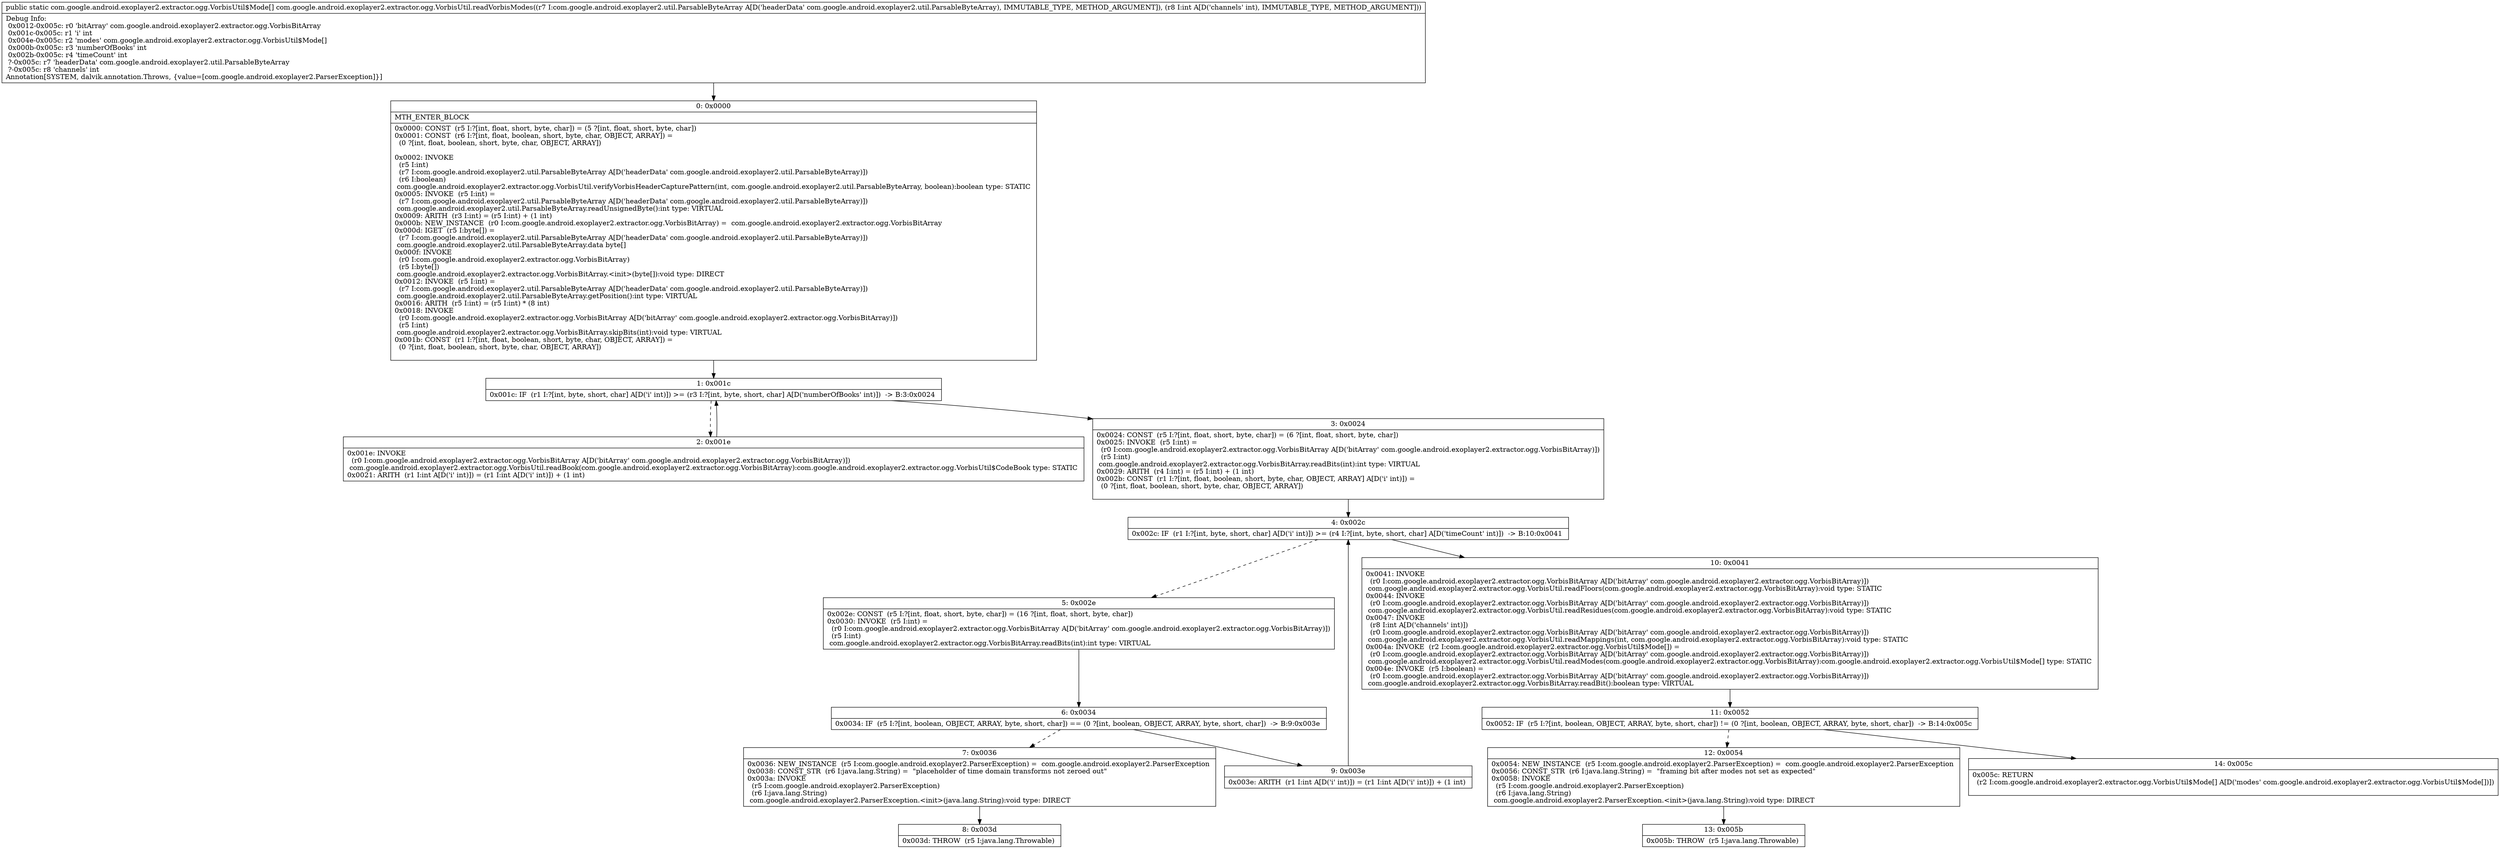 digraph "CFG forcom.google.android.exoplayer2.extractor.ogg.VorbisUtil.readVorbisModes(Lcom\/google\/android\/exoplayer2\/util\/ParsableByteArray;I)[Lcom\/google\/android\/exoplayer2\/extractor\/ogg\/VorbisUtil$Mode;" {
Node_0 [shape=record,label="{0\:\ 0x0000|MTH_ENTER_BLOCK\l|0x0000: CONST  (r5 I:?[int, float, short, byte, char]) = (5 ?[int, float, short, byte, char]) \l0x0001: CONST  (r6 I:?[int, float, boolean, short, byte, char, OBJECT, ARRAY]) = \l  (0 ?[int, float, boolean, short, byte, char, OBJECT, ARRAY])\l \l0x0002: INVOKE  \l  (r5 I:int)\l  (r7 I:com.google.android.exoplayer2.util.ParsableByteArray A[D('headerData' com.google.android.exoplayer2.util.ParsableByteArray)])\l  (r6 I:boolean)\l com.google.android.exoplayer2.extractor.ogg.VorbisUtil.verifyVorbisHeaderCapturePattern(int, com.google.android.exoplayer2.util.ParsableByteArray, boolean):boolean type: STATIC \l0x0005: INVOKE  (r5 I:int) = \l  (r7 I:com.google.android.exoplayer2.util.ParsableByteArray A[D('headerData' com.google.android.exoplayer2.util.ParsableByteArray)])\l com.google.android.exoplayer2.util.ParsableByteArray.readUnsignedByte():int type: VIRTUAL \l0x0009: ARITH  (r3 I:int) = (r5 I:int) + (1 int) \l0x000b: NEW_INSTANCE  (r0 I:com.google.android.exoplayer2.extractor.ogg.VorbisBitArray) =  com.google.android.exoplayer2.extractor.ogg.VorbisBitArray \l0x000d: IGET  (r5 I:byte[]) = \l  (r7 I:com.google.android.exoplayer2.util.ParsableByteArray A[D('headerData' com.google.android.exoplayer2.util.ParsableByteArray)])\l com.google.android.exoplayer2.util.ParsableByteArray.data byte[] \l0x000f: INVOKE  \l  (r0 I:com.google.android.exoplayer2.extractor.ogg.VorbisBitArray)\l  (r5 I:byte[])\l com.google.android.exoplayer2.extractor.ogg.VorbisBitArray.\<init\>(byte[]):void type: DIRECT \l0x0012: INVOKE  (r5 I:int) = \l  (r7 I:com.google.android.exoplayer2.util.ParsableByteArray A[D('headerData' com.google.android.exoplayer2.util.ParsableByteArray)])\l com.google.android.exoplayer2.util.ParsableByteArray.getPosition():int type: VIRTUAL \l0x0016: ARITH  (r5 I:int) = (r5 I:int) * (8 int) \l0x0018: INVOKE  \l  (r0 I:com.google.android.exoplayer2.extractor.ogg.VorbisBitArray A[D('bitArray' com.google.android.exoplayer2.extractor.ogg.VorbisBitArray)])\l  (r5 I:int)\l com.google.android.exoplayer2.extractor.ogg.VorbisBitArray.skipBits(int):void type: VIRTUAL \l0x001b: CONST  (r1 I:?[int, float, boolean, short, byte, char, OBJECT, ARRAY]) = \l  (0 ?[int, float, boolean, short, byte, char, OBJECT, ARRAY])\l \l}"];
Node_1 [shape=record,label="{1\:\ 0x001c|0x001c: IF  (r1 I:?[int, byte, short, char] A[D('i' int)]) \>= (r3 I:?[int, byte, short, char] A[D('numberOfBooks' int)])  \-\> B:3:0x0024 \l}"];
Node_2 [shape=record,label="{2\:\ 0x001e|0x001e: INVOKE  \l  (r0 I:com.google.android.exoplayer2.extractor.ogg.VorbisBitArray A[D('bitArray' com.google.android.exoplayer2.extractor.ogg.VorbisBitArray)])\l com.google.android.exoplayer2.extractor.ogg.VorbisUtil.readBook(com.google.android.exoplayer2.extractor.ogg.VorbisBitArray):com.google.android.exoplayer2.extractor.ogg.VorbisUtil$CodeBook type: STATIC \l0x0021: ARITH  (r1 I:int A[D('i' int)]) = (r1 I:int A[D('i' int)]) + (1 int) \l}"];
Node_3 [shape=record,label="{3\:\ 0x0024|0x0024: CONST  (r5 I:?[int, float, short, byte, char]) = (6 ?[int, float, short, byte, char]) \l0x0025: INVOKE  (r5 I:int) = \l  (r0 I:com.google.android.exoplayer2.extractor.ogg.VorbisBitArray A[D('bitArray' com.google.android.exoplayer2.extractor.ogg.VorbisBitArray)])\l  (r5 I:int)\l com.google.android.exoplayer2.extractor.ogg.VorbisBitArray.readBits(int):int type: VIRTUAL \l0x0029: ARITH  (r4 I:int) = (r5 I:int) + (1 int) \l0x002b: CONST  (r1 I:?[int, float, boolean, short, byte, char, OBJECT, ARRAY] A[D('i' int)]) = \l  (0 ?[int, float, boolean, short, byte, char, OBJECT, ARRAY])\l \l}"];
Node_4 [shape=record,label="{4\:\ 0x002c|0x002c: IF  (r1 I:?[int, byte, short, char] A[D('i' int)]) \>= (r4 I:?[int, byte, short, char] A[D('timeCount' int)])  \-\> B:10:0x0041 \l}"];
Node_5 [shape=record,label="{5\:\ 0x002e|0x002e: CONST  (r5 I:?[int, float, short, byte, char]) = (16 ?[int, float, short, byte, char]) \l0x0030: INVOKE  (r5 I:int) = \l  (r0 I:com.google.android.exoplayer2.extractor.ogg.VorbisBitArray A[D('bitArray' com.google.android.exoplayer2.extractor.ogg.VorbisBitArray)])\l  (r5 I:int)\l com.google.android.exoplayer2.extractor.ogg.VorbisBitArray.readBits(int):int type: VIRTUAL \l}"];
Node_6 [shape=record,label="{6\:\ 0x0034|0x0034: IF  (r5 I:?[int, boolean, OBJECT, ARRAY, byte, short, char]) == (0 ?[int, boolean, OBJECT, ARRAY, byte, short, char])  \-\> B:9:0x003e \l}"];
Node_7 [shape=record,label="{7\:\ 0x0036|0x0036: NEW_INSTANCE  (r5 I:com.google.android.exoplayer2.ParserException) =  com.google.android.exoplayer2.ParserException \l0x0038: CONST_STR  (r6 I:java.lang.String) =  \"placeholder of time domain transforms not zeroed out\" \l0x003a: INVOKE  \l  (r5 I:com.google.android.exoplayer2.ParserException)\l  (r6 I:java.lang.String)\l com.google.android.exoplayer2.ParserException.\<init\>(java.lang.String):void type: DIRECT \l}"];
Node_8 [shape=record,label="{8\:\ 0x003d|0x003d: THROW  (r5 I:java.lang.Throwable) \l}"];
Node_9 [shape=record,label="{9\:\ 0x003e|0x003e: ARITH  (r1 I:int A[D('i' int)]) = (r1 I:int A[D('i' int)]) + (1 int) \l}"];
Node_10 [shape=record,label="{10\:\ 0x0041|0x0041: INVOKE  \l  (r0 I:com.google.android.exoplayer2.extractor.ogg.VorbisBitArray A[D('bitArray' com.google.android.exoplayer2.extractor.ogg.VorbisBitArray)])\l com.google.android.exoplayer2.extractor.ogg.VorbisUtil.readFloors(com.google.android.exoplayer2.extractor.ogg.VorbisBitArray):void type: STATIC \l0x0044: INVOKE  \l  (r0 I:com.google.android.exoplayer2.extractor.ogg.VorbisBitArray A[D('bitArray' com.google.android.exoplayer2.extractor.ogg.VorbisBitArray)])\l com.google.android.exoplayer2.extractor.ogg.VorbisUtil.readResidues(com.google.android.exoplayer2.extractor.ogg.VorbisBitArray):void type: STATIC \l0x0047: INVOKE  \l  (r8 I:int A[D('channels' int)])\l  (r0 I:com.google.android.exoplayer2.extractor.ogg.VorbisBitArray A[D('bitArray' com.google.android.exoplayer2.extractor.ogg.VorbisBitArray)])\l com.google.android.exoplayer2.extractor.ogg.VorbisUtil.readMappings(int, com.google.android.exoplayer2.extractor.ogg.VorbisBitArray):void type: STATIC \l0x004a: INVOKE  (r2 I:com.google.android.exoplayer2.extractor.ogg.VorbisUtil$Mode[]) = \l  (r0 I:com.google.android.exoplayer2.extractor.ogg.VorbisBitArray A[D('bitArray' com.google.android.exoplayer2.extractor.ogg.VorbisBitArray)])\l com.google.android.exoplayer2.extractor.ogg.VorbisUtil.readModes(com.google.android.exoplayer2.extractor.ogg.VorbisBitArray):com.google.android.exoplayer2.extractor.ogg.VorbisUtil$Mode[] type: STATIC \l0x004e: INVOKE  (r5 I:boolean) = \l  (r0 I:com.google.android.exoplayer2.extractor.ogg.VorbisBitArray A[D('bitArray' com.google.android.exoplayer2.extractor.ogg.VorbisBitArray)])\l com.google.android.exoplayer2.extractor.ogg.VorbisBitArray.readBit():boolean type: VIRTUAL \l}"];
Node_11 [shape=record,label="{11\:\ 0x0052|0x0052: IF  (r5 I:?[int, boolean, OBJECT, ARRAY, byte, short, char]) != (0 ?[int, boolean, OBJECT, ARRAY, byte, short, char])  \-\> B:14:0x005c \l}"];
Node_12 [shape=record,label="{12\:\ 0x0054|0x0054: NEW_INSTANCE  (r5 I:com.google.android.exoplayer2.ParserException) =  com.google.android.exoplayer2.ParserException \l0x0056: CONST_STR  (r6 I:java.lang.String) =  \"framing bit after modes not set as expected\" \l0x0058: INVOKE  \l  (r5 I:com.google.android.exoplayer2.ParserException)\l  (r6 I:java.lang.String)\l com.google.android.exoplayer2.ParserException.\<init\>(java.lang.String):void type: DIRECT \l}"];
Node_13 [shape=record,label="{13\:\ 0x005b|0x005b: THROW  (r5 I:java.lang.Throwable) \l}"];
Node_14 [shape=record,label="{14\:\ 0x005c|0x005c: RETURN  \l  (r2 I:com.google.android.exoplayer2.extractor.ogg.VorbisUtil$Mode[] A[D('modes' com.google.android.exoplayer2.extractor.ogg.VorbisUtil$Mode[])])\l \l}"];
MethodNode[shape=record,label="{public static com.google.android.exoplayer2.extractor.ogg.VorbisUtil$Mode[] com.google.android.exoplayer2.extractor.ogg.VorbisUtil.readVorbisModes((r7 I:com.google.android.exoplayer2.util.ParsableByteArray A[D('headerData' com.google.android.exoplayer2.util.ParsableByteArray), IMMUTABLE_TYPE, METHOD_ARGUMENT]), (r8 I:int A[D('channels' int), IMMUTABLE_TYPE, METHOD_ARGUMENT]))  | Debug Info:\l  0x0012\-0x005c: r0 'bitArray' com.google.android.exoplayer2.extractor.ogg.VorbisBitArray\l  0x001c\-0x005c: r1 'i' int\l  0x004e\-0x005c: r2 'modes' com.google.android.exoplayer2.extractor.ogg.VorbisUtil$Mode[]\l  0x000b\-0x005c: r3 'numberOfBooks' int\l  0x002b\-0x005c: r4 'timeCount' int\l  ?\-0x005c: r7 'headerData' com.google.android.exoplayer2.util.ParsableByteArray\l  ?\-0x005c: r8 'channels' int\lAnnotation[SYSTEM, dalvik.annotation.Throws, \{value=[com.google.android.exoplayer2.ParserException]\}]\l}"];
MethodNode -> Node_0;
Node_0 -> Node_1;
Node_1 -> Node_2[style=dashed];
Node_1 -> Node_3;
Node_2 -> Node_1;
Node_3 -> Node_4;
Node_4 -> Node_5[style=dashed];
Node_4 -> Node_10;
Node_5 -> Node_6;
Node_6 -> Node_7[style=dashed];
Node_6 -> Node_9;
Node_7 -> Node_8;
Node_9 -> Node_4;
Node_10 -> Node_11;
Node_11 -> Node_12[style=dashed];
Node_11 -> Node_14;
Node_12 -> Node_13;
}

